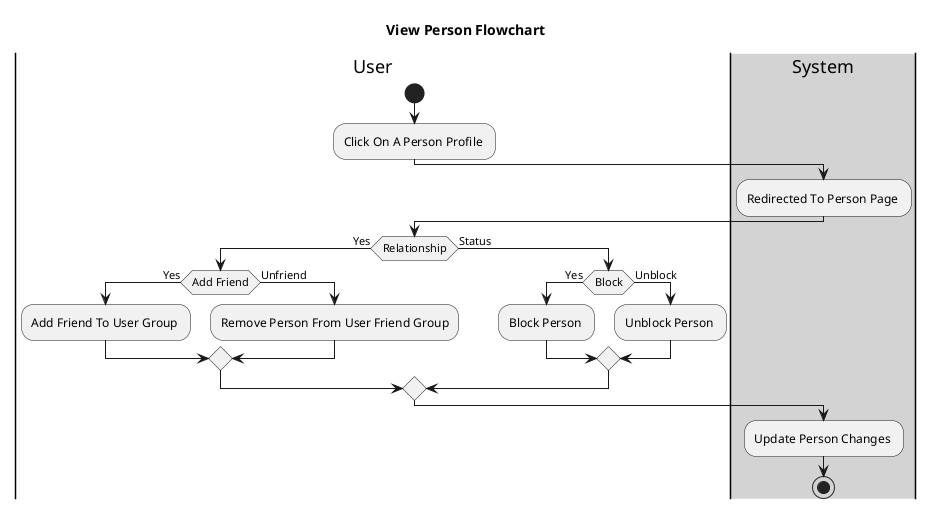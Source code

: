 @startuml 
title View Person Flowchart
|User|
start
:Click On A Person Profile ; 
|#lightgray|System|
:Redirected To Person Page ; 
|User| 
if(Relationship) then (Yes)
    if(Add Friend) then (Yes)

        :Add Friend To User Group ; 
    else(Unfriend)
        :Remove Person From User Friend Group; 
    endif
else (Status)  
    if(Block) then (Yes)
        :Block Person ; 
    else(Unblock)
        :Unblock Person ; 
    endif
endif
|#lightgray|System|
:Update Person Changes ; 
stop
@enduml
